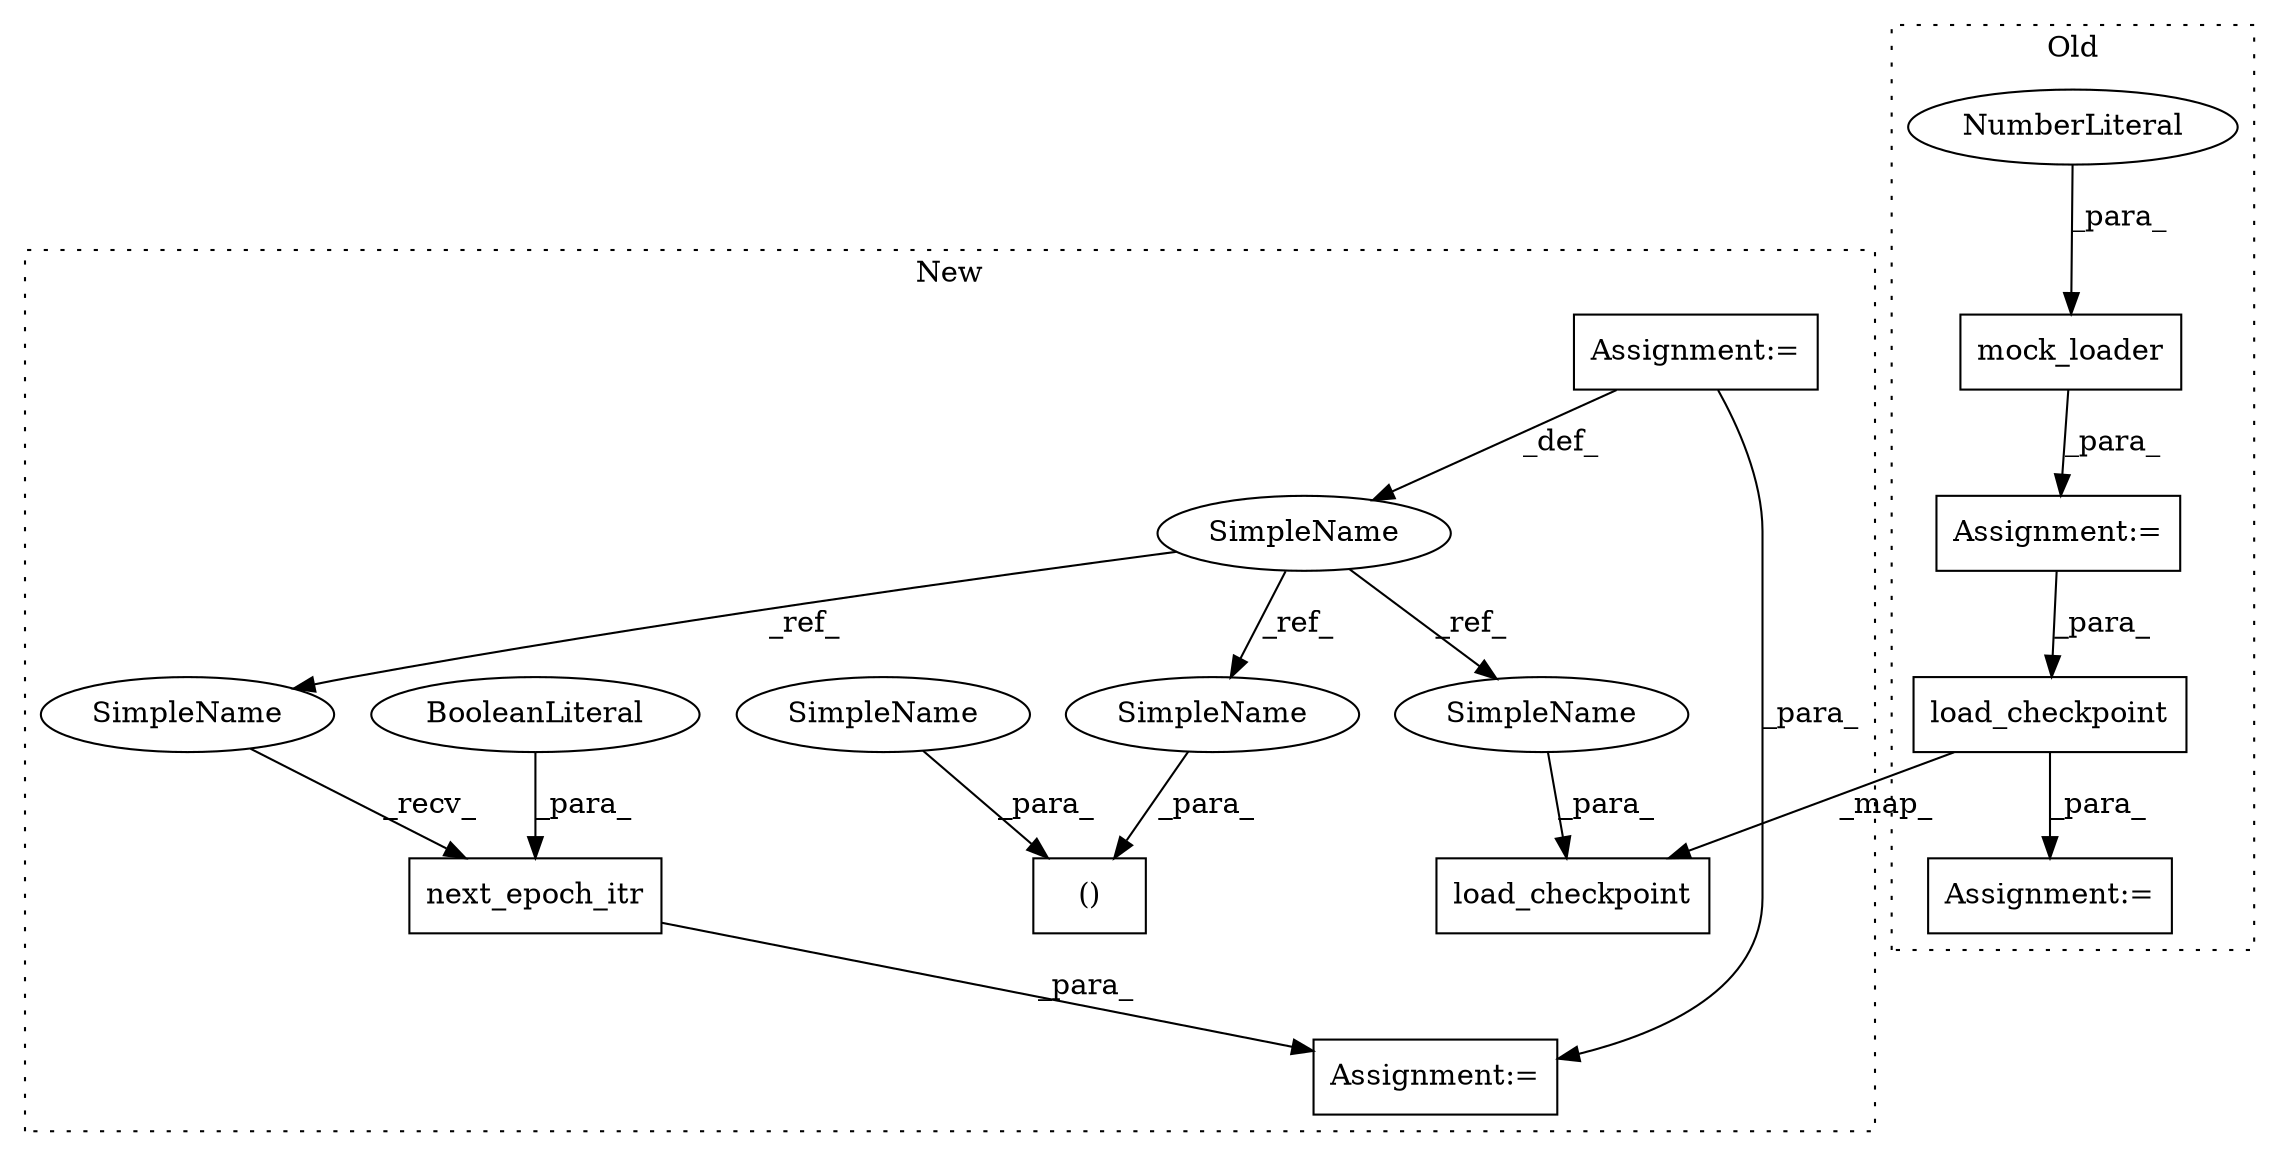 digraph G {
subgraph cluster0 {
1 [label="mock_loader" a="32" s="1511,1526" l="12,1" shape="box"];
5 [label="load_checkpoint" a="32" s="1570,1612" l="16,1" shape="box"];
6 [label="NumberLiteral" a="34" s="1523" l="3" shape="ellipse"];
11 [label="Assignment:=" a="7" s="1510" l="1" shape="box"];
12 [label="Assignment:=" a="7" s="1562" l="2" shape="box"];
label = "Old";
style="dotted";
}
subgraph cluster1 {
2 [label="()" a="106" s="2216" l="29" shape="box"];
3 [label="SimpleName" a="42" s="2118" l="9" shape="ellipse"];
4 [label="load_checkpoint" a="32" s="2300,2345" l="16,1" shape="box"];
7 [label="next_epoch_itr" a="32" s="2469,2489" l="15,1" shape="box"];
8 [label="BooleanLiteral" a="9" s="2484" l="5" shape="ellipse"];
9 [label="Assignment:=" a="7" s="2458" l="1" shape="box"];
10 [label="Assignment:=" a="7" s="2118" l="9" shape="box"];
13 [label="SimpleName" a="42" s="2236" l="9" shape="ellipse"];
14 [label="SimpleName" a="42" s="2336" l="9" shape="ellipse"];
15 [label="SimpleName" a="42" s="2459" l="9" shape="ellipse"];
16 [label="SimpleName" a="42" s="2216" l="7" shape="ellipse"];
label = "New";
style="dotted";
}
1 -> 11 [label="_para_"];
3 -> 14 [label="_ref_"];
3 -> 15 [label="_ref_"];
3 -> 13 [label="_ref_"];
5 -> 4 [label="_map_"];
5 -> 12 [label="_para_"];
6 -> 1 [label="_para_"];
7 -> 9 [label="_para_"];
8 -> 7 [label="_para_"];
10 -> 3 [label="_def_"];
10 -> 9 [label="_para_"];
11 -> 5 [label="_para_"];
13 -> 2 [label="_para_"];
14 -> 4 [label="_para_"];
15 -> 7 [label="_recv_"];
16 -> 2 [label="_para_"];
}